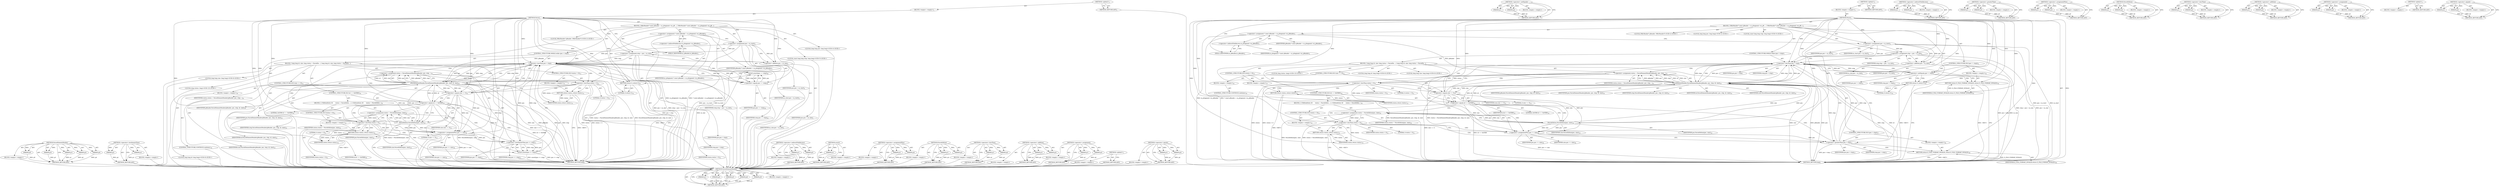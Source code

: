 digraph "&lt;operator&gt;.equals" {
vulnerable_128 [label=<(METHOD,ParseElementHeader)>];
vulnerable_129 [label=<(PARAM,p1)>];
vulnerable_130 [label=<(PARAM,p2)>];
vulnerable_131 [label=<(PARAM,p3)>];
vulnerable_132 [label=<(PARAM,p4)>];
vulnerable_133 [label=<(PARAM,p5)>];
vulnerable_134 [label=<(BLOCK,&lt;empty&gt;,&lt;empty&gt;)>];
vulnerable_135 [label=<(METHOD_RETURN,ANY)>];
vulnerable_155 [label=<(METHOD,&lt;operator&gt;.lessEqualsThan)>];
vulnerable_156 [label=<(PARAM,p1)>];
vulnerable_157 [label=<(PARAM,p2)>];
vulnerable_158 [label=<(BLOCK,&lt;empty&gt;,&lt;empty&gt;)>];
vulnerable_159 [label=<(METHOD_RETURN,ANY)>];
vulnerable_6 [label=<(METHOD,&lt;global&gt;)<SUB>1</SUB>>];
vulnerable_7 [label=<(BLOCK,&lt;empty&gt;,&lt;empty&gt;)<SUB>1</SUB>>];
vulnerable_8 [label=<(METHOD,Parse)<SUB>1</SUB>>];
vulnerable_9 [label=<(BLOCK,{
 IMkvReader* const pReader = m_pSegment-&gt;m_pR...,{
 IMkvReader* const pReader = m_pSegment-&gt;m_pR...)<SUB>1</SUB>>];
vulnerable_10 [label="<(LOCAL,IMkvReader* pReader: IMkvReader*)<SUB>2</SUB>>"];
vulnerable_11 [label=<(&lt;operator&gt;.assignment,* const pReader = m_pSegment-&gt;m_pReader)<SUB>2</SUB>>];
vulnerable_12 [label=<(IDENTIFIER,pReader,* const pReader = m_pSegment-&gt;m_pReader)<SUB>2</SUB>>];
vulnerable_13 [label=<(&lt;operator&gt;.indirectFieldAccess,m_pSegment-&gt;m_pReader)<SUB>2</SUB>>];
vulnerable_14 [label=<(IDENTIFIER,m_pSegment,* const pReader = m_pSegment-&gt;m_pReader)<SUB>2</SUB>>];
vulnerable_15 [label=<(FIELD_IDENTIFIER,m_pReader,m_pReader)<SUB>2</SUB>>];
vulnerable_16 [label="<(LOCAL,long long pos: long long)<SUB>4</SUB>>"];
vulnerable_17 [label=<(&lt;operator&gt;.assignment,pos = m_start)<SUB>4</SUB>>];
vulnerable_18 [label=<(IDENTIFIER,pos,pos = m_start)<SUB>4</SUB>>];
vulnerable_19 [label=<(IDENTIFIER,m_start,pos = m_start)<SUB>4</SUB>>];
vulnerable_20 [label="<(LOCAL,const long long stop: long long)<SUB>5</SUB>>"];
vulnerable_21 [label=<(&lt;operator&gt;.assignment,stop = pos + m_size)<SUB>5</SUB>>];
vulnerable_22 [label=<(IDENTIFIER,stop,stop = pos + m_size)<SUB>5</SUB>>];
vulnerable_23 [label=<(&lt;operator&gt;.addition,pos + m_size)<SUB>5</SUB>>];
vulnerable_24 [label=<(IDENTIFIER,pos,pos + m_size)<SUB>5</SUB>>];
vulnerable_25 [label=<(IDENTIFIER,m_size,pos + m_size)<SUB>5</SUB>>];
vulnerable_26 [label=<(CONTROL_STRUCTURE,WHILE,while (pos &lt; stop))<SUB>7</SUB>>];
vulnerable_27 [label=<(&lt;operator&gt;.lessThan,pos &lt; stop)<SUB>7</SUB>>];
vulnerable_28 [label=<(IDENTIFIER,pos,pos &lt; stop)<SUB>7</SUB>>];
vulnerable_29 [label=<(IDENTIFIER,stop,pos &lt; stop)<SUB>7</SUB>>];
vulnerable_30 [label=<(BLOCK,{
 long long id, size;

 long status = ParseEle...,{
 long long id, size;

 long status = ParseEle...)<SUB>7</SUB>>];
vulnerable_31 [label="<(LOCAL,long long id: long long)<SUB>8</SUB>>"];
vulnerable_32 [label="<(LOCAL,long long size: long long)<SUB>8</SUB>>"];
vulnerable_33 [label="<(LOCAL,long status: long)<SUB>10</SUB>>"];
vulnerable_34 [label=<(&lt;operator&gt;.assignment,status = ParseElementHeader(pReader, pos, stop,...)<SUB>10</SUB>>];
vulnerable_35 [label=<(IDENTIFIER,status,status = ParseElementHeader(pReader, pos, stop,...)<SUB>10</SUB>>];
vulnerable_36 [label=<(ParseElementHeader,ParseElementHeader(pReader, pos, stop, id, size))<SUB>10</SUB>>];
vulnerable_37 [label=<(IDENTIFIER,pReader,ParseElementHeader(pReader, pos, stop, id, size))<SUB>10</SUB>>];
vulnerable_38 [label=<(IDENTIFIER,pos,ParseElementHeader(pReader, pos, stop, id, size))<SUB>10</SUB>>];
vulnerable_39 [label=<(IDENTIFIER,stop,ParseElementHeader(pReader, pos, stop, id, size))<SUB>10</SUB>>];
vulnerable_40 [label=<(IDENTIFIER,id,ParseElementHeader(pReader, pos, stop, id, size))<SUB>10</SUB>>];
vulnerable_41 [label=<(IDENTIFIER,size,ParseElementHeader(pReader, pos, stop, id, size))<SUB>10</SUB>>];
vulnerable_42 [label=<(CONTROL_STRUCTURE,IF,if (status &lt; 0))<SUB>12</SUB>>];
vulnerable_43 [label=<(&lt;operator&gt;.lessThan,status &lt; 0)<SUB>12</SUB>>];
vulnerable_44 [label=<(IDENTIFIER,status,status &lt; 0)<SUB>12</SUB>>];
vulnerable_45 [label=<(LITERAL,0,status &lt; 0)<SUB>12</SUB>>];
vulnerable_46 [label=<(BLOCK,&lt;empty&gt;,&lt;empty&gt;)<SUB>13</SUB>>];
vulnerable_47 [label=<(RETURN,return status;,return status;)<SUB>13</SUB>>];
vulnerable_48 [label=<(IDENTIFIER,status,return status;)<SUB>13</SUB>>];
vulnerable_49 [label=<(CONTROL_STRUCTURE,IF,if (size == 0))<SUB>15</SUB>>];
vulnerable_50 [label=<(&lt;operator&gt;.equals,size == 0)<SUB>15</SUB>>];
vulnerable_51 [label=<(IDENTIFIER,size,size == 0)<SUB>15</SUB>>];
vulnerable_52 [label=<(LITERAL,0,size == 0)<SUB>15</SUB>>];
vulnerable_53 [label=<(BLOCK,&lt;empty&gt;,&lt;empty&gt;)<SUB>16</SUB>>];
vulnerable_54 [label=<(CONTROL_STRUCTURE,CONTINUE,continue;)<SUB>16</SUB>>];
vulnerable_55 [label=<(CONTROL_STRUCTURE,IF,if (id == 0x05B9))<SUB>18</SUB>>];
vulnerable_56 [label=<(&lt;operator&gt;.equals,id == 0x05B9)<SUB>18</SUB>>];
vulnerable_57 [label=<(IDENTIFIER,id,id == 0x05B9)<SUB>18</SUB>>];
vulnerable_58 [label=<(LITERAL,0x05B9,id == 0x05B9)<SUB>18</SUB>>];
vulnerable_59 [label=<(BLOCK,{ // EditionEntry ID
      status = ParseEditio...,{ // EditionEntry ID
      status = ParseEditio...)<SUB>18</SUB>>];
vulnerable_60 [label=<(&lt;operator&gt;.assignment,status = ParseEdition(pos, size))<SUB>19</SUB>>];
vulnerable_61 [label=<(IDENTIFIER,status,status = ParseEdition(pos, size))<SUB>19</SUB>>];
vulnerable_62 [label=<(ParseEdition,ParseEdition(pos, size))<SUB>19</SUB>>];
vulnerable_63 [label=<(IDENTIFIER,pos,ParseEdition(pos, size))<SUB>19</SUB>>];
vulnerable_64 [label=<(IDENTIFIER,size,ParseEdition(pos, size))<SUB>19</SUB>>];
vulnerable_65 [label=<(CONTROL_STRUCTURE,IF,if (status &lt; 0))<SUB>21</SUB>>];
vulnerable_66 [label=<(&lt;operator&gt;.lessThan,status &lt; 0)<SUB>21</SUB>>];
vulnerable_67 [label=<(IDENTIFIER,status,status &lt; 0)<SUB>21</SUB>>];
vulnerable_68 [label=<(LITERAL,0,status &lt; 0)<SUB>21</SUB>>];
vulnerable_69 [label=<(BLOCK,&lt;empty&gt;,&lt;empty&gt;)<SUB>22</SUB>>];
vulnerable_70 [label=<(RETURN,return status;,return status;)<SUB>22</SUB>>];
vulnerable_71 [label=<(IDENTIFIER,status,return status;)<SUB>22</SUB>>];
vulnerable_72 [label=<(&lt;operator&gt;.assignmentPlus,pos += size)<SUB>26</SUB>>];
vulnerable_73 [label=<(IDENTIFIER,pos,pos += size)<SUB>26</SUB>>];
vulnerable_74 [label=<(IDENTIFIER,size,pos += size)<SUB>26</SUB>>];
vulnerable_75 [label=<(assert,assert(pos &lt;= stop))<SUB>27</SUB>>];
vulnerable_76 [label=<(&lt;operator&gt;.lessEqualsThan,pos &lt;= stop)<SUB>27</SUB>>];
vulnerable_77 [label=<(IDENTIFIER,pos,pos &lt;= stop)<SUB>27</SUB>>];
vulnerable_78 [label=<(IDENTIFIER,stop,pos &lt;= stop)<SUB>27</SUB>>];
vulnerable_79 [label=<(assert,assert(pos == stop))<SUB>30</SUB>>];
vulnerable_80 [label=<(&lt;operator&gt;.equals,pos == stop)<SUB>30</SUB>>];
vulnerable_81 [label=<(IDENTIFIER,pos,pos == stop)<SUB>30</SUB>>];
vulnerable_82 [label=<(IDENTIFIER,stop,pos == stop)<SUB>30</SUB>>];
vulnerable_83 [label=<(RETURN,return 0;,return 0;)<SUB>31</SUB>>];
vulnerable_84 [label=<(LITERAL,0,return 0;)<SUB>31</SUB>>];
vulnerable_85 [label=<(METHOD_RETURN,long)<SUB>1</SUB>>];
vulnerable_87 [label=<(METHOD_RETURN,ANY)<SUB>1</SUB>>];
vulnerable_113 [label=<(METHOD,&lt;operator&gt;.indirectFieldAccess)>];
vulnerable_114 [label=<(PARAM,p1)>];
vulnerable_115 [label=<(PARAM,p2)>];
vulnerable_116 [label=<(BLOCK,&lt;empty&gt;,&lt;empty&gt;)>];
vulnerable_117 [label=<(METHOD_RETURN,ANY)>];
vulnerable_151 [label=<(METHOD,assert)>];
vulnerable_152 [label=<(PARAM,p1)>];
vulnerable_153 [label=<(BLOCK,&lt;empty&gt;,&lt;empty&gt;)>];
vulnerable_154 [label=<(METHOD_RETURN,ANY)>];
vulnerable_146 [label=<(METHOD,&lt;operator&gt;.assignmentPlus)>];
vulnerable_147 [label=<(PARAM,p1)>];
vulnerable_148 [label=<(PARAM,p2)>];
vulnerable_149 [label=<(BLOCK,&lt;empty&gt;,&lt;empty&gt;)>];
vulnerable_150 [label=<(METHOD_RETURN,ANY)>];
vulnerable_141 [label=<(METHOD,ParseEdition)>];
vulnerable_142 [label=<(PARAM,p1)>];
vulnerable_143 [label=<(PARAM,p2)>];
vulnerable_144 [label=<(BLOCK,&lt;empty&gt;,&lt;empty&gt;)>];
vulnerable_145 [label=<(METHOD_RETURN,ANY)>];
vulnerable_123 [label=<(METHOD,&lt;operator&gt;.lessThan)>];
vulnerable_124 [label=<(PARAM,p1)>];
vulnerable_125 [label=<(PARAM,p2)>];
vulnerable_126 [label=<(BLOCK,&lt;empty&gt;,&lt;empty&gt;)>];
vulnerable_127 [label=<(METHOD_RETURN,ANY)>];
vulnerable_118 [label=<(METHOD,&lt;operator&gt;.addition)>];
vulnerable_119 [label=<(PARAM,p1)>];
vulnerable_120 [label=<(PARAM,p2)>];
vulnerable_121 [label=<(BLOCK,&lt;empty&gt;,&lt;empty&gt;)>];
vulnerable_122 [label=<(METHOD_RETURN,ANY)>];
vulnerable_108 [label=<(METHOD,&lt;operator&gt;.assignment)>];
vulnerable_109 [label=<(PARAM,p1)>];
vulnerable_110 [label=<(PARAM,p2)>];
vulnerable_111 [label=<(BLOCK,&lt;empty&gt;,&lt;empty&gt;)>];
vulnerable_112 [label=<(METHOD_RETURN,ANY)>];
vulnerable_102 [label=<(METHOD,&lt;global&gt;)<SUB>1</SUB>>];
vulnerable_103 [label=<(BLOCK,&lt;empty&gt;,&lt;empty&gt;)>];
vulnerable_104 [label=<(METHOD_RETURN,ANY)>];
vulnerable_136 [label=<(METHOD,&lt;operator&gt;.equals)>];
vulnerable_137 [label=<(PARAM,p1)>];
vulnerable_138 [label=<(PARAM,p2)>];
vulnerable_139 [label=<(BLOCK,&lt;empty&gt;,&lt;empty&gt;)>];
vulnerable_140 [label=<(METHOD_RETURN,ANY)>];
fixed_134 [label=<(METHOD,ParseElementHeader)>];
fixed_135 [label=<(PARAM,p1)>];
fixed_136 [label=<(PARAM,p2)>];
fixed_137 [label=<(PARAM,p3)>];
fixed_138 [label=<(PARAM,p4)>];
fixed_139 [label=<(PARAM,p5)>];
fixed_140 [label=<(BLOCK,&lt;empty&gt;,&lt;empty&gt;)>];
fixed_141 [label=<(METHOD_RETURN,ANY)>];
fixed_162 [label=<(METHOD,&lt;operator&gt;.notEquals)>];
fixed_163 [label=<(PARAM,p1)>];
fixed_164 [label=<(PARAM,p2)>];
fixed_165 [label=<(BLOCK,&lt;empty&gt;,&lt;empty&gt;)>];
fixed_166 [label=<(METHOD_RETURN,ANY)>];
fixed_6 [label=<(METHOD,&lt;global&gt;)<SUB>1</SUB>>];
fixed_7 [label=<(BLOCK,&lt;empty&gt;,&lt;empty&gt;)<SUB>1</SUB>>];
fixed_8 [label=<(METHOD,Parse)<SUB>1</SUB>>];
fixed_9 [label=<(BLOCK,{
 IMkvReader* const pReader = m_pSegment-&gt;m_pR...,{
 IMkvReader* const pReader = m_pSegment-&gt;m_pR...)<SUB>1</SUB>>];
fixed_10 [label="<(LOCAL,IMkvReader* pReader: IMkvReader*)<SUB>2</SUB>>"];
fixed_11 [label=<(&lt;operator&gt;.assignment,* const pReader = m_pSegment-&gt;m_pReader)<SUB>2</SUB>>];
fixed_12 [label=<(IDENTIFIER,pReader,* const pReader = m_pSegment-&gt;m_pReader)<SUB>2</SUB>>];
fixed_13 [label=<(&lt;operator&gt;.indirectFieldAccess,m_pSegment-&gt;m_pReader)<SUB>2</SUB>>];
fixed_14 [label=<(IDENTIFIER,m_pSegment,* const pReader = m_pSegment-&gt;m_pReader)<SUB>2</SUB>>];
fixed_15 [label=<(FIELD_IDENTIFIER,m_pReader,m_pReader)<SUB>2</SUB>>];
fixed_16 [label="<(LOCAL,long long pos: long long)<SUB>4</SUB>>"];
fixed_17 [label=<(&lt;operator&gt;.assignment,pos = m_start)<SUB>4</SUB>>];
fixed_18 [label=<(IDENTIFIER,pos,pos = m_start)<SUB>4</SUB>>];
fixed_19 [label=<(IDENTIFIER,m_start,pos = m_start)<SUB>4</SUB>>];
fixed_20 [label="<(LOCAL,const long long stop: long long)<SUB>5</SUB>>"];
fixed_21 [label=<(&lt;operator&gt;.assignment,stop = pos + m_size)<SUB>5</SUB>>];
fixed_22 [label=<(IDENTIFIER,stop,stop = pos + m_size)<SUB>5</SUB>>];
fixed_23 [label=<(&lt;operator&gt;.addition,pos + m_size)<SUB>5</SUB>>];
fixed_24 [label=<(IDENTIFIER,pos,pos + m_size)<SUB>5</SUB>>];
fixed_25 [label=<(IDENTIFIER,m_size,pos + m_size)<SUB>5</SUB>>];
fixed_26 [label=<(CONTROL_STRUCTURE,WHILE,while (pos &lt; stop))<SUB>7</SUB>>];
fixed_27 [label=<(&lt;operator&gt;.lessThan,pos &lt; stop)<SUB>7</SUB>>];
fixed_28 [label=<(IDENTIFIER,pos,pos &lt; stop)<SUB>7</SUB>>];
fixed_29 [label=<(IDENTIFIER,stop,pos &lt; stop)<SUB>7</SUB>>];
fixed_30 [label=<(BLOCK,{
 long long id, size;

 long status = ParseEle...,{
 long long id, size;

 long status = ParseEle...)<SUB>7</SUB>>];
fixed_31 [label="<(LOCAL,long long id: long long)<SUB>8</SUB>>"];
fixed_32 [label="<(LOCAL,long long size: long long)<SUB>8</SUB>>"];
fixed_33 [label="<(LOCAL,long status: long)<SUB>10</SUB>>"];
fixed_34 [label=<(&lt;operator&gt;.assignment,status = ParseElementHeader(pReader, pos, stop,...)<SUB>10</SUB>>];
fixed_35 [label=<(IDENTIFIER,status,status = ParseElementHeader(pReader, pos, stop,...)<SUB>10</SUB>>];
fixed_36 [label=<(ParseElementHeader,ParseElementHeader(pReader, pos, stop, id, size))<SUB>10</SUB>>];
fixed_37 [label=<(IDENTIFIER,pReader,ParseElementHeader(pReader, pos, stop, id, size))<SUB>10</SUB>>];
fixed_38 [label=<(IDENTIFIER,pos,ParseElementHeader(pReader, pos, stop, id, size))<SUB>10</SUB>>];
fixed_39 [label=<(IDENTIFIER,stop,ParseElementHeader(pReader, pos, stop, id, size))<SUB>10</SUB>>];
fixed_40 [label=<(IDENTIFIER,id,ParseElementHeader(pReader, pos, stop, id, size))<SUB>10</SUB>>];
fixed_41 [label=<(IDENTIFIER,size,ParseElementHeader(pReader, pos, stop, id, size))<SUB>10</SUB>>];
fixed_42 [label=<(CONTROL_STRUCTURE,IF,if (status &lt; 0))<SUB>12</SUB>>];
fixed_43 [label=<(&lt;operator&gt;.lessThan,status &lt; 0)<SUB>12</SUB>>];
fixed_44 [label=<(IDENTIFIER,status,status &lt; 0)<SUB>12</SUB>>];
fixed_45 [label=<(LITERAL,0,status &lt; 0)<SUB>12</SUB>>];
fixed_46 [label=<(BLOCK,&lt;empty&gt;,&lt;empty&gt;)<SUB>13</SUB>>];
fixed_47 [label=<(RETURN,return status;,return status;)<SUB>13</SUB>>];
fixed_48 [label=<(IDENTIFIER,status,return status;)<SUB>13</SUB>>];
fixed_49 [label=<(CONTROL_STRUCTURE,IF,if (size == 0))<SUB>15</SUB>>];
fixed_50 [label=<(&lt;operator&gt;.equals,size == 0)<SUB>15</SUB>>];
fixed_51 [label=<(IDENTIFIER,size,size == 0)<SUB>15</SUB>>];
fixed_52 [label=<(LITERAL,0,size == 0)<SUB>15</SUB>>];
fixed_53 [label=<(BLOCK,&lt;empty&gt;,&lt;empty&gt;)<SUB>16</SUB>>];
fixed_54 [label=<(CONTROL_STRUCTURE,CONTINUE,continue;)<SUB>16</SUB>>];
fixed_55 [label=<(CONTROL_STRUCTURE,IF,if (id == 0x05B9))<SUB>18</SUB>>];
fixed_56 [label=<(&lt;operator&gt;.equals,id == 0x05B9)<SUB>18</SUB>>];
fixed_57 [label=<(IDENTIFIER,id,id == 0x05B9)<SUB>18</SUB>>];
fixed_58 [label=<(LITERAL,0x05B9,id == 0x05B9)<SUB>18</SUB>>];
fixed_59 [label=<(BLOCK,{ // EditionEntry ID
      status = ParseEditio...,{ // EditionEntry ID
      status = ParseEditio...)<SUB>18</SUB>>];
fixed_60 [label=<(&lt;operator&gt;.assignment,status = ParseEdition(pos, size))<SUB>19</SUB>>];
fixed_61 [label=<(IDENTIFIER,status,status = ParseEdition(pos, size))<SUB>19</SUB>>];
fixed_62 [label=<(ParseEdition,ParseEdition(pos, size))<SUB>19</SUB>>];
fixed_63 [label=<(IDENTIFIER,pos,ParseEdition(pos, size))<SUB>19</SUB>>];
fixed_64 [label=<(IDENTIFIER,size,ParseEdition(pos, size))<SUB>19</SUB>>];
fixed_65 [label=<(CONTROL_STRUCTURE,IF,if (status &lt; 0))<SUB>21</SUB>>];
fixed_66 [label=<(&lt;operator&gt;.lessThan,status &lt; 0)<SUB>21</SUB>>];
fixed_67 [label=<(IDENTIFIER,status,status &lt; 0)<SUB>21</SUB>>];
fixed_68 [label=<(LITERAL,0,status &lt; 0)<SUB>21</SUB>>];
fixed_69 [label=<(BLOCK,&lt;empty&gt;,&lt;empty&gt;)<SUB>22</SUB>>];
fixed_70 [label=<(RETURN,return status;,return status;)<SUB>22</SUB>>];
fixed_71 [label=<(IDENTIFIER,status,return status;)<SUB>22</SUB>>];
fixed_72 [label=<(&lt;operator&gt;.assignmentPlus,pos += size)<SUB>26</SUB>>];
fixed_73 [label=<(IDENTIFIER,pos,pos += size)<SUB>26</SUB>>];
fixed_74 [label=<(IDENTIFIER,size,pos += size)<SUB>26</SUB>>];
fixed_75 [label=<(CONTROL_STRUCTURE,IF,if (pos &gt; stop))<SUB>27</SUB>>];
fixed_76 [label=<(&lt;operator&gt;.greaterThan,pos &gt; stop)<SUB>27</SUB>>];
fixed_77 [label=<(IDENTIFIER,pos,pos &gt; stop)<SUB>27</SUB>>];
fixed_78 [label=<(IDENTIFIER,stop,pos &gt; stop)<SUB>27</SUB>>];
fixed_79 [label=<(BLOCK,&lt;empty&gt;,&lt;empty&gt;)<SUB>28</SUB>>];
fixed_80 [label=<(RETURN,return E_FILE_FORMAT_INVALID;,return E_FILE_FORMAT_INVALID;)<SUB>28</SUB>>];
fixed_81 [label=<(IDENTIFIER,E_FILE_FORMAT_INVALID,return E_FILE_FORMAT_INVALID;)<SUB>28</SUB>>];
fixed_82 [label=<(CONTROL_STRUCTURE,IF,if (pos != stop))<SUB>31</SUB>>];
fixed_83 [label=<(&lt;operator&gt;.notEquals,pos != stop)<SUB>31</SUB>>];
fixed_84 [label=<(IDENTIFIER,pos,pos != stop)<SUB>31</SUB>>];
fixed_85 [label=<(IDENTIFIER,stop,pos != stop)<SUB>31</SUB>>];
fixed_86 [label=<(BLOCK,&lt;empty&gt;,&lt;empty&gt;)<SUB>32</SUB>>];
fixed_87 [label=<(RETURN,return E_FILE_FORMAT_INVALID;,return E_FILE_FORMAT_INVALID;)<SUB>32</SUB>>];
fixed_88 [label=<(IDENTIFIER,E_FILE_FORMAT_INVALID,return E_FILE_FORMAT_INVALID;)<SUB>32</SUB>>];
fixed_89 [label=<(RETURN,return 0;,return 0;)<SUB>33</SUB>>];
fixed_90 [label=<(LITERAL,0,return 0;)<SUB>33</SUB>>];
fixed_91 [label=<(METHOD_RETURN,long)<SUB>1</SUB>>];
fixed_93 [label=<(METHOD_RETURN,ANY)<SUB>1</SUB>>];
fixed_119 [label=<(METHOD,&lt;operator&gt;.indirectFieldAccess)>];
fixed_120 [label=<(PARAM,p1)>];
fixed_121 [label=<(PARAM,p2)>];
fixed_122 [label=<(BLOCK,&lt;empty&gt;,&lt;empty&gt;)>];
fixed_123 [label=<(METHOD_RETURN,ANY)>];
fixed_157 [label=<(METHOD,&lt;operator&gt;.greaterThan)>];
fixed_158 [label=<(PARAM,p1)>];
fixed_159 [label=<(PARAM,p2)>];
fixed_160 [label=<(BLOCK,&lt;empty&gt;,&lt;empty&gt;)>];
fixed_161 [label=<(METHOD_RETURN,ANY)>];
fixed_152 [label=<(METHOD,&lt;operator&gt;.assignmentPlus)>];
fixed_153 [label=<(PARAM,p1)>];
fixed_154 [label=<(PARAM,p2)>];
fixed_155 [label=<(BLOCK,&lt;empty&gt;,&lt;empty&gt;)>];
fixed_156 [label=<(METHOD_RETURN,ANY)>];
fixed_147 [label=<(METHOD,ParseEdition)>];
fixed_148 [label=<(PARAM,p1)>];
fixed_149 [label=<(PARAM,p2)>];
fixed_150 [label=<(BLOCK,&lt;empty&gt;,&lt;empty&gt;)>];
fixed_151 [label=<(METHOD_RETURN,ANY)>];
fixed_129 [label=<(METHOD,&lt;operator&gt;.lessThan)>];
fixed_130 [label=<(PARAM,p1)>];
fixed_131 [label=<(PARAM,p2)>];
fixed_132 [label=<(BLOCK,&lt;empty&gt;,&lt;empty&gt;)>];
fixed_133 [label=<(METHOD_RETURN,ANY)>];
fixed_124 [label=<(METHOD,&lt;operator&gt;.addition)>];
fixed_125 [label=<(PARAM,p1)>];
fixed_126 [label=<(PARAM,p2)>];
fixed_127 [label=<(BLOCK,&lt;empty&gt;,&lt;empty&gt;)>];
fixed_128 [label=<(METHOD_RETURN,ANY)>];
fixed_114 [label=<(METHOD,&lt;operator&gt;.assignment)>];
fixed_115 [label=<(PARAM,p1)>];
fixed_116 [label=<(PARAM,p2)>];
fixed_117 [label=<(BLOCK,&lt;empty&gt;,&lt;empty&gt;)>];
fixed_118 [label=<(METHOD_RETURN,ANY)>];
fixed_108 [label=<(METHOD,&lt;global&gt;)<SUB>1</SUB>>];
fixed_109 [label=<(BLOCK,&lt;empty&gt;,&lt;empty&gt;)>];
fixed_110 [label=<(METHOD_RETURN,ANY)>];
fixed_142 [label=<(METHOD,&lt;operator&gt;.equals)>];
fixed_143 [label=<(PARAM,p1)>];
fixed_144 [label=<(PARAM,p2)>];
fixed_145 [label=<(BLOCK,&lt;empty&gt;,&lt;empty&gt;)>];
fixed_146 [label=<(METHOD_RETURN,ANY)>];
vulnerable_128 -> vulnerable_129  [key=0, label="AST: "];
vulnerable_128 -> vulnerable_129  [key=1, label="DDG: "];
vulnerable_128 -> vulnerable_134  [key=0, label="AST: "];
vulnerable_128 -> vulnerable_130  [key=0, label="AST: "];
vulnerable_128 -> vulnerable_130  [key=1, label="DDG: "];
vulnerable_128 -> vulnerable_135  [key=0, label="AST: "];
vulnerable_128 -> vulnerable_135  [key=1, label="CFG: "];
vulnerable_128 -> vulnerable_131  [key=0, label="AST: "];
vulnerable_128 -> vulnerable_131  [key=1, label="DDG: "];
vulnerable_128 -> vulnerable_132  [key=0, label="AST: "];
vulnerable_128 -> vulnerable_132  [key=1, label="DDG: "];
vulnerable_128 -> vulnerable_133  [key=0, label="AST: "];
vulnerable_128 -> vulnerable_133  [key=1, label="DDG: "];
vulnerable_129 -> vulnerable_135  [key=0, label="DDG: p1"];
vulnerable_130 -> vulnerable_135  [key=0, label="DDG: p2"];
vulnerable_131 -> vulnerable_135  [key=0, label="DDG: p3"];
vulnerable_132 -> vulnerable_135  [key=0, label="DDG: p4"];
vulnerable_133 -> vulnerable_135  [key=0, label="DDG: p5"];
vulnerable_134 -> fixed_134  [key=0];
vulnerable_135 -> fixed_134  [key=0];
vulnerable_155 -> vulnerable_156  [key=0, label="AST: "];
vulnerable_155 -> vulnerable_156  [key=1, label="DDG: "];
vulnerable_155 -> vulnerable_158  [key=0, label="AST: "];
vulnerable_155 -> vulnerable_157  [key=0, label="AST: "];
vulnerable_155 -> vulnerable_157  [key=1, label="DDG: "];
vulnerable_155 -> vulnerable_159  [key=0, label="AST: "];
vulnerable_155 -> vulnerable_159  [key=1, label="CFG: "];
vulnerable_156 -> vulnerable_159  [key=0, label="DDG: p1"];
vulnerable_157 -> vulnerable_159  [key=0, label="DDG: p2"];
vulnerable_158 -> fixed_134  [key=0];
vulnerable_159 -> fixed_134  [key=0];
vulnerable_6 -> vulnerable_7  [key=0, label="AST: "];
vulnerable_6 -> vulnerable_87  [key=0, label="AST: "];
vulnerable_6 -> vulnerable_87  [key=1, label="CFG: "];
vulnerable_7 -> vulnerable_8  [key=0, label="AST: "];
vulnerable_8 -> vulnerable_9  [key=0, label="AST: "];
vulnerable_8 -> vulnerable_85  [key=0, label="AST: "];
vulnerable_8 -> vulnerable_15  [key=0, label="CFG: "];
vulnerable_8 -> vulnerable_17  [key=0, label="DDG: "];
vulnerable_8 -> vulnerable_21  [key=0, label="DDG: "];
vulnerable_8 -> vulnerable_83  [key=0, label="DDG: "];
vulnerable_8 -> vulnerable_84  [key=0, label="DDG: "];
vulnerable_8 -> vulnerable_23  [key=0, label="DDG: "];
vulnerable_8 -> vulnerable_27  [key=0, label="DDG: "];
vulnerable_8 -> vulnerable_72  [key=0, label="DDG: "];
vulnerable_8 -> vulnerable_80  [key=0, label="DDG: "];
vulnerable_8 -> vulnerable_36  [key=0, label="DDG: "];
vulnerable_8 -> vulnerable_43  [key=0, label="DDG: "];
vulnerable_8 -> vulnerable_50  [key=0, label="DDG: "];
vulnerable_8 -> vulnerable_56  [key=0, label="DDG: "];
vulnerable_8 -> vulnerable_76  [key=0, label="DDG: "];
vulnerable_8 -> vulnerable_48  [key=0, label="DDG: "];
vulnerable_8 -> vulnerable_62  [key=0, label="DDG: "];
vulnerable_8 -> vulnerable_66  [key=0, label="DDG: "];
vulnerable_8 -> vulnerable_71  [key=0, label="DDG: "];
vulnerable_9 -> vulnerable_10  [key=0, label="AST: "];
vulnerable_9 -> vulnerable_11  [key=0, label="AST: "];
vulnerable_9 -> vulnerable_16  [key=0, label="AST: "];
vulnerable_9 -> vulnerable_17  [key=0, label="AST: "];
vulnerable_9 -> vulnerable_20  [key=0, label="AST: "];
vulnerable_9 -> vulnerable_21  [key=0, label="AST: "];
vulnerable_9 -> vulnerable_26  [key=0, label="AST: "];
vulnerable_9 -> vulnerable_79  [key=0, label="AST: "];
vulnerable_9 -> vulnerable_83  [key=0, label="AST: "];
vulnerable_10 -> fixed_134  [key=0];
vulnerable_11 -> vulnerable_12  [key=0, label="AST: "];
vulnerable_11 -> vulnerable_13  [key=0, label="AST: "];
vulnerable_11 -> vulnerable_17  [key=0, label="CFG: "];
vulnerable_11 -> vulnerable_85  [key=0, label="DDG: m_pSegment-&gt;m_pReader"];
vulnerable_11 -> vulnerable_85  [key=1, label="DDG: * const pReader = m_pSegment-&gt;m_pReader"];
vulnerable_11 -> vulnerable_36  [key=0, label="DDG: pReader"];
vulnerable_12 -> fixed_134  [key=0];
vulnerable_13 -> vulnerable_14  [key=0, label="AST: "];
vulnerable_13 -> vulnerable_15  [key=0, label="AST: "];
vulnerable_13 -> vulnerable_11  [key=0, label="CFG: "];
vulnerable_14 -> fixed_134  [key=0];
vulnerable_15 -> vulnerable_13  [key=0, label="CFG: "];
vulnerable_16 -> fixed_134  [key=0];
vulnerable_17 -> vulnerable_18  [key=0, label="AST: "];
vulnerable_17 -> vulnerable_19  [key=0, label="AST: "];
vulnerable_17 -> vulnerable_23  [key=0, label="CFG: "];
vulnerable_17 -> vulnerable_23  [key=1, label="DDG: pos"];
vulnerable_17 -> vulnerable_85  [key=0, label="DDG: pos = m_start"];
vulnerable_17 -> vulnerable_85  [key=1, label="DDG: m_start"];
vulnerable_17 -> vulnerable_21  [key=0, label="DDG: pos"];
vulnerable_17 -> vulnerable_27  [key=0, label="DDG: pos"];
vulnerable_18 -> fixed_134  [key=0];
vulnerable_19 -> fixed_134  [key=0];
vulnerable_20 -> fixed_134  [key=0];
vulnerable_21 -> vulnerable_22  [key=0, label="AST: "];
vulnerable_21 -> vulnerable_23  [key=0, label="AST: "];
vulnerable_21 -> vulnerable_27  [key=0, label="CFG: "];
vulnerable_21 -> vulnerable_27  [key=1, label="DDG: stop"];
vulnerable_21 -> vulnerable_85  [key=0, label="DDG: pos + m_size"];
vulnerable_21 -> vulnerable_85  [key=1, label="DDG: stop = pos + m_size"];
vulnerable_22 -> fixed_134  [key=0];
vulnerable_23 -> vulnerable_24  [key=0, label="AST: "];
vulnerable_23 -> vulnerable_25  [key=0, label="AST: "];
vulnerable_23 -> vulnerable_21  [key=0, label="CFG: "];
vulnerable_23 -> vulnerable_85  [key=0, label="DDG: m_size"];
vulnerable_24 -> fixed_134  [key=0];
vulnerable_25 -> fixed_134  [key=0];
vulnerable_26 -> vulnerable_27  [key=0, label="AST: "];
vulnerable_26 -> vulnerable_30  [key=0, label="AST: "];
vulnerable_27 -> vulnerable_28  [key=0, label="AST: "];
vulnerable_27 -> vulnerable_29  [key=0, label="AST: "];
vulnerable_27 -> vulnerable_36  [key=0, label="CFG: "];
vulnerable_27 -> vulnerable_36  [key=1, label="DDG: pos"];
vulnerable_27 -> vulnerable_36  [key=2, label="DDG: stop"];
vulnerable_27 -> vulnerable_36  [key=3, label="CDG: "];
vulnerable_27 -> vulnerable_80  [key=0, label="CFG: "];
vulnerable_27 -> vulnerable_80  [key=1, label="DDG: pos"];
vulnerable_27 -> vulnerable_80  [key=2, label="DDG: stop"];
vulnerable_27 -> vulnerable_80  [key=3, label="CDG: "];
vulnerable_27 -> vulnerable_85  [key=0, label="DDG: pos &lt; stop"];
vulnerable_27 -> vulnerable_34  [key=0, label="CDG: "];
vulnerable_27 -> vulnerable_83  [key=0, label="CDG: "];
vulnerable_27 -> vulnerable_79  [key=0, label="CDG: "];
vulnerable_27 -> vulnerable_43  [key=0, label="CDG: "];
vulnerable_28 -> fixed_134  [key=0];
vulnerable_29 -> fixed_134  [key=0];
vulnerable_30 -> vulnerable_31  [key=0, label="AST: "];
vulnerable_30 -> vulnerable_32  [key=0, label="AST: "];
vulnerable_30 -> vulnerable_33  [key=0, label="AST: "];
vulnerable_30 -> vulnerable_34  [key=0, label="AST: "];
vulnerable_30 -> vulnerable_42  [key=0, label="AST: "];
vulnerable_30 -> vulnerable_49  [key=0, label="AST: "];
vulnerable_30 -> vulnerable_55  [key=0, label="AST: "];
vulnerable_30 -> vulnerable_72  [key=0, label="AST: "];
vulnerable_30 -> vulnerable_75  [key=0, label="AST: "];
vulnerable_31 -> fixed_134  [key=0];
vulnerable_32 -> fixed_134  [key=0];
vulnerable_33 -> fixed_134  [key=0];
vulnerable_34 -> vulnerable_35  [key=0, label="AST: "];
vulnerable_34 -> vulnerable_36  [key=0, label="AST: "];
vulnerable_34 -> vulnerable_43  [key=0, label="CFG: "];
vulnerable_34 -> vulnerable_43  [key=1, label="DDG: status"];
vulnerable_34 -> vulnerable_85  [key=0, label="DDG: ParseElementHeader(pReader, pos, stop, id, size)"];
vulnerable_34 -> vulnerable_85  [key=1, label="DDG: status = ParseElementHeader(pReader, pos, stop, id, size)"];
vulnerable_35 -> fixed_134  [key=0];
vulnerable_36 -> vulnerable_37  [key=0, label="AST: "];
vulnerable_36 -> vulnerable_38  [key=0, label="AST: "];
vulnerable_36 -> vulnerable_39  [key=0, label="AST: "];
vulnerable_36 -> vulnerable_40  [key=0, label="AST: "];
vulnerable_36 -> vulnerable_41  [key=0, label="AST: "];
vulnerable_36 -> vulnerable_34  [key=0, label="CFG: "];
vulnerable_36 -> vulnerable_34  [key=1, label="DDG: pReader"];
vulnerable_36 -> vulnerable_34  [key=2, label="DDG: pos"];
vulnerable_36 -> vulnerable_34  [key=3, label="DDG: stop"];
vulnerable_36 -> vulnerable_34  [key=4, label="DDG: id"];
vulnerable_36 -> vulnerable_34  [key=5, label="DDG: size"];
vulnerable_36 -> vulnerable_85  [key=0, label="DDG: pReader"];
vulnerable_36 -> vulnerable_85  [key=1, label="DDG: pos"];
vulnerable_36 -> vulnerable_85  [key=2, label="DDG: stop"];
vulnerable_36 -> vulnerable_85  [key=3, label="DDG: id"];
vulnerable_36 -> vulnerable_85  [key=4, label="DDG: size"];
vulnerable_36 -> vulnerable_27  [key=0, label="DDG: pos"];
vulnerable_36 -> vulnerable_27  [key=1, label="DDG: stop"];
vulnerable_36 -> vulnerable_72  [key=0, label="DDG: pos"];
vulnerable_36 -> vulnerable_50  [key=0, label="DDG: size"];
vulnerable_36 -> vulnerable_56  [key=0, label="DDG: id"];
vulnerable_36 -> vulnerable_76  [key=0, label="DDG: stop"];
vulnerable_36 -> vulnerable_62  [key=0, label="DDG: pos"];
vulnerable_37 -> fixed_134  [key=0];
vulnerable_38 -> fixed_134  [key=0];
vulnerable_39 -> fixed_134  [key=0];
vulnerable_40 -> fixed_134  [key=0];
vulnerable_41 -> fixed_134  [key=0];
vulnerable_42 -> vulnerable_43  [key=0, label="AST: "];
vulnerable_42 -> vulnerable_46  [key=0, label="AST: "];
vulnerable_43 -> vulnerable_44  [key=0, label="AST: "];
vulnerable_43 -> vulnerable_45  [key=0, label="AST: "];
vulnerable_43 -> vulnerable_47  [key=0, label="CFG: "];
vulnerable_43 -> vulnerable_47  [key=1, label="CDG: "];
vulnerable_43 -> vulnerable_50  [key=0, label="CFG: "];
vulnerable_43 -> vulnerable_50  [key=1, label="CDG: "];
vulnerable_43 -> vulnerable_85  [key=0, label="DDG: status"];
vulnerable_43 -> vulnerable_85  [key=1, label="DDG: status &lt; 0"];
vulnerable_43 -> vulnerable_48  [key=0, label="DDG: status"];
vulnerable_44 -> fixed_134  [key=0];
vulnerable_45 -> fixed_134  [key=0];
vulnerable_46 -> vulnerable_47  [key=0, label="AST: "];
vulnerable_47 -> vulnerable_48  [key=0, label="AST: "];
vulnerable_47 -> vulnerable_85  [key=0, label="CFG: "];
vulnerable_47 -> vulnerable_85  [key=1, label="DDG: &lt;RET&gt;"];
vulnerable_48 -> vulnerable_47  [key=0, label="DDG: status"];
vulnerable_49 -> vulnerable_50  [key=0, label="AST: "];
vulnerable_49 -> vulnerable_53  [key=0, label="AST: "];
vulnerable_50 -> vulnerable_51  [key=0, label="AST: "];
vulnerable_50 -> vulnerable_52  [key=0, label="AST: "];
vulnerable_50 -> vulnerable_27  [key=0, label="CFG: "];
vulnerable_50 -> vulnerable_27  [key=1, label="CDG: "];
vulnerable_50 -> vulnerable_56  [key=0, label="CFG: "];
vulnerable_50 -> vulnerable_56  [key=1, label="CDG: "];
vulnerable_50 -> vulnerable_85  [key=0, label="DDG: size == 0"];
vulnerable_50 -> vulnerable_72  [key=0, label="DDG: size"];
vulnerable_50 -> vulnerable_36  [key=0, label="DDG: size"];
vulnerable_50 -> vulnerable_62  [key=0, label="DDG: size"];
vulnerable_51 -> fixed_134  [key=0];
vulnerable_52 -> fixed_134  [key=0];
vulnerable_53 -> vulnerable_54  [key=0, label="AST: "];
vulnerable_54 -> fixed_134  [key=0];
vulnerable_55 -> vulnerable_56  [key=0, label="AST: "];
vulnerable_55 -> vulnerable_59  [key=0, label="AST: "];
vulnerable_56 -> vulnerable_57  [key=0, label="AST: "];
vulnerable_56 -> vulnerable_58  [key=0, label="AST: "];
vulnerable_56 -> vulnerable_62  [key=0, label="CFG: "];
vulnerable_56 -> vulnerable_62  [key=1, label="CDG: "];
vulnerable_56 -> vulnerable_72  [key=0, label="CFG: "];
vulnerable_56 -> vulnerable_72  [key=1, label="CDG: "];
vulnerable_56 -> vulnerable_85  [key=0, label="DDG: id == 0x05B9"];
vulnerable_56 -> vulnerable_36  [key=0, label="DDG: id"];
vulnerable_56 -> vulnerable_60  [key=0, label="CDG: "];
vulnerable_56 -> vulnerable_66  [key=0, label="CDG: "];
vulnerable_56 -> vulnerable_75  [key=0, label="CDG: "];
vulnerable_56 -> vulnerable_27  [key=0, label="CDG: "];
vulnerable_56 -> vulnerable_76  [key=0, label="CDG: "];
vulnerable_57 -> fixed_134  [key=0];
vulnerable_58 -> fixed_134  [key=0];
vulnerable_59 -> vulnerable_60  [key=0, label="AST: "];
vulnerable_59 -> vulnerable_65  [key=0, label="AST: "];
vulnerable_60 -> vulnerable_61  [key=0, label="AST: "];
vulnerable_60 -> vulnerable_62  [key=0, label="AST: "];
vulnerable_60 -> vulnerable_66  [key=0, label="CFG: "];
vulnerable_60 -> vulnerable_66  [key=1, label="DDG: status"];
vulnerable_60 -> vulnerable_85  [key=0, label="DDG: ParseEdition(pos, size)"];
vulnerable_60 -> vulnerable_85  [key=1, label="DDG: status = ParseEdition(pos, size)"];
vulnerable_61 -> fixed_134  [key=0];
vulnerable_62 -> vulnerable_63  [key=0, label="AST: "];
vulnerable_62 -> vulnerable_64  [key=0, label="AST: "];
vulnerable_62 -> vulnerable_60  [key=0, label="CFG: "];
vulnerable_62 -> vulnerable_60  [key=1, label="DDG: pos"];
vulnerable_62 -> vulnerable_60  [key=2, label="DDG: size"];
vulnerable_62 -> vulnerable_72  [key=0, label="DDG: size"];
vulnerable_62 -> vulnerable_72  [key=1, label="DDG: pos"];
vulnerable_62 -> vulnerable_36  [key=0, label="DDG: size"];
vulnerable_63 -> fixed_134  [key=0];
vulnerable_64 -> fixed_134  [key=0];
vulnerable_65 -> vulnerable_66  [key=0, label="AST: "];
vulnerable_65 -> vulnerable_69  [key=0, label="AST: "];
vulnerable_66 -> vulnerable_67  [key=0, label="AST: "];
vulnerable_66 -> vulnerable_68  [key=0, label="AST: "];
vulnerable_66 -> vulnerable_70  [key=0, label="CFG: "];
vulnerable_66 -> vulnerable_70  [key=1, label="CDG: "];
vulnerable_66 -> vulnerable_72  [key=0, label="CFG: "];
vulnerable_66 -> vulnerable_72  [key=1, label="CDG: "];
vulnerable_66 -> vulnerable_71  [key=0, label="DDG: status"];
vulnerable_66 -> vulnerable_75  [key=0, label="CDG: "];
vulnerable_66 -> vulnerable_27  [key=0, label="CDG: "];
vulnerable_66 -> vulnerable_76  [key=0, label="CDG: "];
vulnerable_67 -> fixed_134  [key=0];
vulnerable_68 -> fixed_134  [key=0];
vulnerable_69 -> vulnerable_70  [key=0, label="AST: "];
vulnerable_70 -> vulnerable_71  [key=0, label="AST: "];
vulnerable_70 -> vulnerable_85  [key=0, label="CFG: "];
vulnerable_70 -> vulnerable_85  [key=1, label="DDG: &lt;RET&gt;"];
vulnerable_71 -> vulnerable_70  [key=0, label="DDG: status"];
vulnerable_72 -> vulnerable_73  [key=0, label="AST: "];
vulnerable_72 -> vulnerable_74  [key=0, label="AST: "];
vulnerable_72 -> vulnerable_76  [key=0, label="CFG: "];
vulnerable_72 -> vulnerable_76  [key=1, label="DDG: pos"];
vulnerable_72 -> vulnerable_85  [key=0, label="DDG: pos += size"];
vulnerable_73 -> fixed_134  [key=0];
vulnerable_74 -> fixed_134  [key=0];
vulnerable_75 -> vulnerable_76  [key=0, label="AST: "];
vulnerable_75 -> vulnerable_27  [key=0, label="CFG: "];
vulnerable_75 -> vulnerable_85  [key=0, label="DDG: pos &lt;= stop"];
vulnerable_75 -> vulnerable_85  [key=1, label="DDG: assert(pos &lt;= stop)"];
vulnerable_76 -> vulnerable_77  [key=0, label="AST: "];
vulnerable_76 -> vulnerable_78  [key=0, label="AST: "];
vulnerable_76 -> vulnerable_75  [key=0, label="CFG: "];
vulnerable_76 -> vulnerable_75  [key=1, label="DDG: pos"];
vulnerable_76 -> vulnerable_75  [key=2, label="DDG: stop"];
vulnerable_76 -> vulnerable_27  [key=0, label="DDG: pos"];
vulnerable_76 -> vulnerable_27  [key=1, label="DDG: stop"];
vulnerable_77 -> fixed_134  [key=0];
vulnerable_78 -> fixed_134  [key=0];
vulnerable_79 -> vulnerable_80  [key=0, label="AST: "];
vulnerable_79 -> vulnerable_83  [key=0, label="CFG: "];
vulnerable_80 -> vulnerable_81  [key=0, label="AST: "];
vulnerable_80 -> vulnerable_82  [key=0, label="AST: "];
vulnerable_80 -> vulnerable_79  [key=0, label="CFG: "];
vulnerable_80 -> vulnerable_79  [key=1, label="DDG: pos"];
vulnerable_80 -> vulnerable_79  [key=2, label="DDG: stop"];
vulnerable_81 -> fixed_134  [key=0];
vulnerable_82 -> fixed_134  [key=0];
vulnerable_83 -> vulnerable_84  [key=0, label="AST: "];
vulnerable_83 -> vulnerable_85  [key=0, label="CFG: "];
vulnerable_83 -> vulnerable_85  [key=1, label="DDG: &lt;RET&gt;"];
vulnerable_84 -> vulnerable_83  [key=0, label="DDG: 0"];
vulnerable_85 -> fixed_134  [key=0];
vulnerable_87 -> fixed_134  [key=0];
vulnerable_113 -> vulnerable_114  [key=0, label="AST: "];
vulnerable_113 -> vulnerable_114  [key=1, label="DDG: "];
vulnerable_113 -> vulnerable_116  [key=0, label="AST: "];
vulnerable_113 -> vulnerable_115  [key=0, label="AST: "];
vulnerable_113 -> vulnerable_115  [key=1, label="DDG: "];
vulnerable_113 -> vulnerable_117  [key=0, label="AST: "];
vulnerable_113 -> vulnerable_117  [key=1, label="CFG: "];
vulnerable_114 -> vulnerable_117  [key=0, label="DDG: p1"];
vulnerable_115 -> vulnerable_117  [key=0, label="DDG: p2"];
vulnerable_116 -> fixed_134  [key=0];
vulnerable_117 -> fixed_134  [key=0];
vulnerable_151 -> vulnerable_152  [key=0, label="AST: "];
vulnerable_151 -> vulnerable_152  [key=1, label="DDG: "];
vulnerable_151 -> vulnerable_153  [key=0, label="AST: "];
vulnerable_151 -> vulnerable_154  [key=0, label="AST: "];
vulnerable_151 -> vulnerable_154  [key=1, label="CFG: "];
vulnerable_152 -> vulnerable_154  [key=0, label="DDG: p1"];
vulnerable_153 -> fixed_134  [key=0];
vulnerable_154 -> fixed_134  [key=0];
vulnerable_146 -> vulnerable_147  [key=0, label="AST: "];
vulnerable_146 -> vulnerable_147  [key=1, label="DDG: "];
vulnerable_146 -> vulnerable_149  [key=0, label="AST: "];
vulnerable_146 -> vulnerable_148  [key=0, label="AST: "];
vulnerable_146 -> vulnerable_148  [key=1, label="DDG: "];
vulnerable_146 -> vulnerable_150  [key=0, label="AST: "];
vulnerable_146 -> vulnerable_150  [key=1, label="CFG: "];
vulnerable_147 -> vulnerable_150  [key=0, label="DDG: p1"];
vulnerable_148 -> vulnerable_150  [key=0, label="DDG: p2"];
vulnerable_149 -> fixed_134  [key=0];
vulnerable_150 -> fixed_134  [key=0];
vulnerable_141 -> vulnerable_142  [key=0, label="AST: "];
vulnerable_141 -> vulnerable_142  [key=1, label="DDG: "];
vulnerable_141 -> vulnerable_144  [key=0, label="AST: "];
vulnerable_141 -> vulnerable_143  [key=0, label="AST: "];
vulnerable_141 -> vulnerable_143  [key=1, label="DDG: "];
vulnerable_141 -> vulnerable_145  [key=0, label="AST: "];
vulnerable_141 -> vulnerable_145  [key=1, label="CFG: "];
vulnerable_142 -> vulnerable_145  [key=0, label="DDG: p1"];
vulnerable_143 -> vulnerable_145  [key=0, label="DDG: p2"];
vulnerable_144 -> fixed_134  [key=0];
vulnerable_145 -> fixed_134  [key=0];
vulnerable_123 -> vulnerable_124  [key=0, label="AST: "];
vulnerable_123 -> vulnerable_124  [key=1, label="DDG: "];
vulnerable_123 -> vulnerable_126  [key=0, label="AST: "];
vulnerable_123 -> vulnerable_125  [key=0, label="AST: "];
vulnerable_123 -> vulnerable_125  [key=1, label="DDG: "];
vulnerable_123 -> vulnerable_127  [key=0, label="AST: "];
vulnerable_123 -> vulnerable_127  [key=1, label="CFG: "];
vulnerable_124 -> vulnerable_127  [key=0, label="DDG: p1"];
vulnerable_125 -> vulnerable_127  [key=0, label="DDG: p2"];
vulnerable_126 -> fixed_134  [key=0];
vulnerable_127 -> fixed_134  [key=0];
vulnerable_118 -> vulnerable_119  [key=0, label="AST: "];
vulnerable_118 -> vulnerable_119  [key=1, label="DDG: "];
vulnerable_118 -> vulnerable_121  [key=0, label="AST: "];
vulnerable_118 -> vulnerable_120  [key=0, label="AST: "];
vulnerable_118 -> vulnerable_120  [key=1, label="DDG: "];
vulnerable_118 -> vulnerable_122  [key=0, label="AST: "];
vulnerable_118 -> vulnerable_122  [key=1, label="CFG: "];
vulnerable_119 -> vulnerable_122  [key=0, label="DDG: p1"];
vulnerable_120 -> vulnerable_122  [key=0, label="DDG: p2"];
vulnerable_121 -> fixed_134  [key=0];
vulnerable_122 -> fixed_134  [key=0];
vulnerable_108 -> vulnerable_109  [key=0, label="AST: "];
vulnerable_108 -> vulnerable_109  [key=1, label="DDG: "];
vulnerable_108 -> vulnerable_111  [key=0, label="AST: "];
vulnerable_108 -> vulnerable_110  [key=0, label="AST: "];
vulnerable_108 -> vulnerable_110  [key=1, label="DDG: "];
vulnerable_108 -> vulnerable_112  [key=0, label="AST: "];
vulnerable_108 -> vulnerable_112  [key=1, label="CFG: "];
vulnerable_109 -> vulnerable_112  [key=0, label="DDG: p1"];
vulnerable_110 -> vulnerable_112  [key=0, label="DDG: p2"];
vulnerable_111 -> fixed_134  [key=0];
vulnerable_112 -> fixed_134  [key=0];
vulnerable_102 -> vulnerable_103  [key=0, label="AST: "];
vulnerable_102 -> vulnerable_104  [key=0, label="AST: "];
vulnerable_102 -> vulnerable_104  [key=1, label="CFG: "];
vulnerable_103 -> fixed_134  [key=0];
vulnerable_104 -> fixed_134  [key=0];
vulnerable_136 -> vulnerable_137  [key=0, label="AST: "];
vulnerable_136 -> vulnerable_137  [key=1, label="DDG: "];
vulnerable_136 -> vulnerable_139  [key=0, label="AST: "];
vulnerable_136 -> vulnerable_138  [key=0, label="AST: "];
vulnerable_136 -> vulnerable_138  [key=1, label="DDG: "];
vulnerable_136 -> vulnerable_140  [key=0, label="AST: "];
vulnerable_136 -> vulnerable_140  [key=1, label="CFG: "];
vulnerable_137 -> vulnerable_140  [key=0, label="DDG: p1"];
vulnerable_138 -> vulnerable_140  [key=0, label="DDG: p2"];
vulnerable_139 -> fixed_134  [key=0];
vulnerable_140 -> fixed_134  [key=0];
fixed_134 -> fixed_135  [key=0, label="AST: "];
fixed_134 -> fixed_135  [key=1, label="DDG: "];
fixed_134 -> fixed_140  [key=0, label="AST: "];
fixed_134 -> fixed_136  [key=0, label="AST: "];
fixed_134 -> fixed_136  [key=1, label="DDG: "];
fixed_134 -> fixed_141  [key=0, label="AST: "];
fixed_134 -> fixed_141  [key=1, label="CFG: "];
fixed_134 -> fixed_137  [key=0, label="AST: "];
fixed_134 -> fixed_137  [key=1, label="DDG: "];
fixed_134 -> fixed_138  [key=0, label="AST: "];
fixed_134 -> fixed_138  [key=1, label="DDG: "];
fixed_134 -> fixed_139  [key=0, label="AST: "];
fixed_134 -> fixed_139  [key=1, label="DDG: "];
fixed_135 -> fixed_141  [key=0, label="DDG: p1"];
fixed_136 -> fixed_141  [key=0, label="DDG: p2"];
fixed_137 -> fixed_141  [key=0, label="DDG: p3"];
fixed_138 -> fixed_141  [key=0, label="DDG: p4"];
fixed_139 -> fixed_141  [key=0, label="DDG: p5"];
fixed_162 -> fixed_163  [key=0, label="AST: "];
fixed_162 -> fixed_163  [key=1, label="DDG: "];
fixed_162 -> fixed_165  [key=0, label="AST: "];
fixed_162 -> fixed_164  [key=0, label="AST: "];
fixed_162 -> fixed_164  [key=1, label="DDG: "];
fixed_162 -> fixed_166  [key=0, label="AST: "];
fixed_162 -> fixed_166  [key=1, label="CFG: "];
fixed_163 -> fixed_166  [key=0, label="DDG: p1"];
fixed_164 -> fixed_166  [key=0, label="DDG: p2"];
fixed_6 -> fixed_7  [key=0, label="AST: "];
fixed_6 -> fixed_93  [key=0, label="AST: "];
fixed_6 -> fixed_93  [key=1, label="CFG: "];
fixed_7 -> fixed_8  [key=0, label="AST: "];
fixed_8 -> fixed_9  [key=0, label="AST: "];
fixed_8 -> fixed_91  [key=0, label="AST: "];
fixed_8 -> fixed_15  [key=0, label="CFG: "];
fixed_8 -> fixed_17  [key=0, label="DDG: "];
fixed_8 -> fixed_21  [key=0, label="DDG: "];
fixed_8 -> fixed_89  [key=0, label="DDG: "];
fixed_8 -> fixed_90  [key=0, label="DDG: "];
fixed_8 -> fixed_23  [key=0, label="DDG: "];
fixed_8 -> fixed_27  [key=0, label="DDG: "];
fixed_8 -> fixed_72  [key=0, label="DDG: "];
fixed_8 -> fixed_83  [key=0, label="DDG: "];
fixed_8 -> fixed_87  [key=0, label="DDG: "];
fixed_8 -> fixed_88  [key=0, label="DDG: "];
fixed_8 -> fixed_36  [key=0, label="DDG: "];
fixed_8 -> fixed_43  [key=0, label="DDG: "];
fixed_8 -> fixed_50  [key=0, label="DDG: "];
fixed_8 -> fixed_56  [key=0, label="DDG: "];
fixed_8 -> fixed_76  [key=0, label="DDG: "];
fixed_8 -> fixed_80  [key=0, label="DDG: "];
fixed_8 -> fixed_48  [key=0, label="DDG: "];
fixed_8 -> fixed_81  [key=0, label="DDG: "];
fixed_8 -> fixed_62  [key=0, label="DDG: "];
fixed_8 -> fixed_66  [key=0, label="DDG: "];
fixed_8 -> fixed_71  [key=0, label="DDG: "];
fixed_9 -> fixed_10  [key=0, label="AST: "];
fixed_9 -> fixed_11  [key=0, label="AST: "];
fixed_9 -> fixed_16  [key=0, label="AST: "];
fixed_9 -> fixed_17  [key=0, label="AST: "];
fixed_9 -> fixed_20  [key=0, label="AST: "];
fixed_9 -> fixed_21  [key=0, label="AST: "];
fixed_9 -> fixed_26  [key=0, label="AST: "];
fixed_9 -> fixed_82  [key=0, label="AST: "];
fixed_9 -> fixed_89  [key=0, label="AST: "];
fixed_11 -> fixed_12  [key=0, label="AST: "];
fixed_11 -> fixed_13  [key=0, label="AST: "];
fixed_11 -> fixed_17  [key=0, label="CFG: "];
fixed_11 -> fixed_91  [key=0, label="DDG: m_pSegment-&gt;m_pReader"];
fixed_11 -> fixed_91  [key=1, label="DDG: * const pReader = m_pSegment-&gt;m_pReader"];
fixed_11 -> fixed_36  [key=0, label="DDG: pReader"];
fixed_13 -> fixed_14  [key=0, label="AST: "];
fixed_13 -> fixed_15  [key=0, label="AST: "];
fixed_13 -> fixed_11  [key=0, label="CFG: "];
fixed_15 -> fixed_13  [key=0, label="CFG: "];
fixed_17 -> fixed_18  [key=0, label="AST: "];
fixed_17 -> fixed_19  [key=0, label="AST: "];
fixed_17 -> fixed_23  [key=0, label="CFG: "];
fixed_17 -> fixed_23  [key=1, label="DDG: pos"];
fixed_17 -> fixed_91  [key=0, label="DDG: pos = m_start"];
fixed_17 -> fixed_91  [key=1, label="DDG: m_start"];
fixed_17 -> fixed_21  [key=0, label="DDG: pos"];
fixed_17 -> fixed_27  [key=0, label="DDG: pos"];
fixed_21 -> fixed_22  [key=0, label="AST: "];
fixed_21 -> fixed_23  [key=0, label="AST: "];
fixed_21 -> fixed_27  [key=0, label="CFG: "];
fixed_21 -> fixed_27  [key=1, label="DDG: stop"];
fixed_21 -> fixed_91  [key=0, label="DDG: pos + m_size"];
fixed_21 -> fixed_91  [key=1, label="DDG: stop = pos + m_size"];
fixed_23 -> fixed_24  [key=0, label="AST: "];
fixed_23 -> fixed_25  [key=0, label="AST: "];
fixed_23 -> fixed_21  [key=0, label="CFG: "];
fixed_23 -> fixed_91  [key=0, label="DDG: m_size"];
fixed_26 -> fixed_27  [key=0, label="AST: "];
fixed_26 -> fixed_30  [key=0, label="AST: "];
fixed_27 -> fixed_28  [key=0, label="AST: "];
fixed_27 -> fixed_29  [key=0, label="AST: "];
fixed_27 -> fixed_36  [key=0, label="CFG: "];
fixed_27 -> fixed_36  [key=1, label="DDG: pos"];
fixed_27 -> fixed_36  [key=2, label="DDG: stop"];
fixed_27 -> fixed_36  [key=3, label="CDG: "];
fixed_27 -> fixed_83  [key=0, label="CFG: "];
fixed_27 -> fixed_83  [key=1, label="DDG: pos"];
fixed_27 -> fixed_83  [key=2, label="DDG: stop"];
fixed_27 -> fixed_83  [key=3, label="CDG: "];
fixed_27 -> fixed_91  [key=0, label="DDG: pos &lt; stop"];
fixed_27 -> fixed_34  [key=0, label="CDG: "];
fixed_27 -> fixed_43  [key=0, label="CDG: "];
fixed_30 -> fixed_31  [key=0, label="AST: "];
fixed_30 -> fixed_32  [key=0, label="AST: "];
fixed_30 -> fixed_33  [key=0, label="AST: "];
fixed_30 -> fixed_34  [key=0, label="AST: "];
fixed_30 -> fixed_42  [key=0, label="AST: "];
fixed_30 -> fixed_49  [key=0, label="AST: "];
fixed_30 -> fixed_55  [key=0, label="AST: "];
fixed_30 -> fixed_72  [key=0, label="AST: "];
fixed_30 -> fixed_75  [key=0, label="AST: "];
fixed_34 -> fixed_35  [key=0, label="AST: "];
fixed_34 -> fixed_36  [key=0, label="AST: "];
fixed_34 -> fixed_43  [key=0, label="CFG: "];
fixed_34 -> fixed_43  [key=1, label="DDG: status"];
fixed_34 -> fixed_91  [key=0, label="DDG: ParseElementHeader(pReader, pos, stop, id, size)"];
fixed_34 -> fixed_91  [key=1, label="DDG: status = ParseElementHeader(pReader, pos, stop, id, size)"];
fixed_36 -> fixed_37  [key=0, label="AST: "];
fixed_36 -> fixed_38  [key=0, label="AST: "];
fixed_36 -> fixed_39  [key=0, label="AST: "];
fixed_36 -> fixed_40  [key=0, label="AST: "];
fixed_36 -> fixed_41  [key=0, label="AST: "];
fixed_36 -> fixed_34  [key=0, label="CFG: "];
fixed_36 -> fixed_34  [key=1, label="DDG: pReader"];
fixed_36 -> fixed_34  [key=2, label="DDG: pos"];
fixed_36 -> fixed_34  [key=3, label="DDG: stop"];
fixed_36 -> fixed_34  [key=4, label="DDG: id"];
fixed_36 -> fixed_34  [key=5, label="DDG: size"];
fixed_36 -> fixed_91  [key=0, label="DDG: pReader"];
fixed_36 -> fixed_91  [key=1, label="DDG: pos"];
fixed_36 -> fixed_91  [key=2, label="DDG: stop"];
fixed_36 -> fixed_91  [key=3, label="DDG: id"];
fixed_36 -> fixed_91  [key=4, label="DDG: size"];
fixed_36 -> fixed_27  [key=0, label="DDG: pos"];
fixed_36 -> fixed_27  [key=1, label="DDG: stop"];
fixed_36 -> fixed_72  [key=0, label="DDG: pos"];
fixed_36 -> fixed_50  [key=0, label="DDG: size"];
fixed_36 -> fixed_56  [key=0, label="DDG: id"];
fixed_36 -> fixed_76  [key=0, label="DDG: stop"];
fixed_36 -> fixed_62  [key=0, label="DDG: pos"];
fixed_42 -> fixed_43  [key=0, label="AST: "];
fixed_42 -> fixed_46  [key=0, label="AST: "];
fixed_43 -> fixed_44  [key=0, label="AST: "];
fixed_43 -> fixed_45  [key=0, label="AST: "];
fixed_43 -> fixed_47  [key=0, label="CFG: "];
fixed_43 -> fixed_47  [key=1, label="CDG: "];
fixed_43 -> fixed_50  [key=0, label="CFG: "];
fixed_43 -> fixed_50  [key=1, label="CDG: "];
fixed_43 -> fixed_91  [key=0, label="DDG: status"];
fixed_43 -> fixed_91  [key=1, label="DDG: status &lt; 0"];
fixed_43 -> fixed_48  [key=0, label="DDG: status"];
fixed_46 -> fixed_47  [key=0, label="AST: "];
fixed_47 -> fixed_48  [key=0, label="AST: "];
fixed_47 -> fixed_91  [key=0, label="CFG: "];
fixed_47 -> fixed_91  [key=1, label="DDG: &lt;RET&gt;"];
fixed_48 -> fixed_47  [key=0, label="DDG: status"];
fixed_49 -> fixed_50  [key=0, label="AST: "];
fixed_49 -> fixed_53  [key=0, label="AST: "];
fixed_50 -> fixed_51  [key=0, label="AST: "];
fixed_50 -> fixed_52  [key=0, label="AST: "];
fixed_50 -> fixed_27  [key=0, label="CFG: "];
fixed_50 -> fixed_27  [key=1, label="CDG: "];
fixed_50 -> fixed_56  [key=0, label="CFG: "];
fixed_50 -> fixed_56  [key=1, label="CDG: "];
fixed_50 -> fixed_91  [key=0, label="DDG: size == 0"];
fixed_50 -> fixed_72  [key=0, label="DDG: size"];
fixed_50 -> fixed_36  [key=0, label="DDG: size"];
fixed_50 -> fixed_62  [key=0, label="DDG: size"];
fixed_53 -> fixed_54  [key=0, label="AST: "];
fixed_55 -> fixed_56  [key=0, label="AST: "];
fixed_55 -> fixed_59  [key=0, label="AST: "];
fixed_56 -> fixed_57  [key=0, label="AST: "];
fixed_56 -> fixed_58  [key=0, label="AST: "];
fixed_56 -> fixed_62  [key=0, label="CFG: "];
fixed_56 -> fixed_62  [key=1, label="CDG: "];
fixed_56 -> fixed_72  [key=0, label="CFG: "];
fixed_56 -> fixed_72  [key=1, label="CDG: "];
fixed_56 -> fixed_91  [key=0, label="DDG: id == 0x05B9"];
fixed_56 -> fixed_36  [key=0, label="DDG: id"];
fixed_56 -> fixed_60  [key=0, label="CDG: "];
fixed_56 -> fixed_66  [key=0, label="CDG: "];
fixed_56 -> fixed_76  [key=0, label="CDG: "];
fixed_59 -> fixed_60  [key=0, label="AST: "];
fixed_59 -> fixed_65  [key=0, label="AST: "];
fixed_60 -> fixed_61  [key=0, label="AST: "];
fixed_60 -> fixed_62  [key=0, label="AST: "];
fixed_60 -> fixed_66  [key=0, label="CFG: "];
fixed_60 -> fixed_66  [key=1, label="DDG: status"];
fixed_60 -> fixed_91  [key=0, label="DDG: ParseEdition(pos, size)"];
fixed_60 -> fixed_91  [key=1, label="DDG: status = ParseEdition(pos, size)"];
fixed_62 -> fixed_63  [key=0, label="AST: "];
fixed_62 -> fixed_64  [key=0, label="AST: "];
fixed_62 -> fixed_60  [key=0, label="CFG: "];
fixed_62 -> fixed_60  [key=1, label="DDG: pos"];
fixed_62 -> fixed_60  [key=2, label="DDG: size"];
fixed_62 -> fixed_72  [key=0, label="DDG: size"];
fixed_62 -> fixed_72  [key=1, label="DDG: pos"];
fixed_62 -> fixed_36  [key=0, label="DDG: size"];
fixed_65 -> fixed_66  [key=0, label="AST: "];
fixed_65 -> fixed_69  [key=0, label="AST: "];
fixed_66 -> fixed_67  [key=0, label="AST: "];
fixed_66 -> fixed_68  [key=0, label="AST: "];
fixed_66 -> fixed_70  [key=0, label="CFG: "];
fixed_66 -> fixed_70  [key=1, label="CDG: "];
fixed_66 -> fixed_72  [key=0, label="CFG: "];
fixed_66 -> fixed_72  [key=1, label="CDG: "];
fixed_66 -> fixed_71  [key=0, label="DDG: status"];
fixed_66 -> fixed_76  [key=0, label="CDG: "];
fixed_69 -> fixed_70  [key=0, label="AST: "];
fixed_70 -> fixed_71  [key=0, label="AST: "];
fixed_70 -> fixed_91  [key=0, label="CFG: "];
fixed_70 -> fixed_91  [key=1, label="DDG: &lt;RET&gt;"];
fixed_71 -> fixed_70  [key=0, label="DDG: status"];
fixed_72 -> fixed_73  [key=0, label="AST: "];
fixed_72 -> fixed_74  [key=0, label="AST: "];
fixed_72 -> fixed_76  [key=0, label="CFG: "];
fixed_72 -> fixed_76  [key=1, label="DDG: pos"];
fixed_72 -> fixed_91  [key=0, label="DDG: pos += size"];
fixed_75 -> fixed_76  [key=0, label="AST: "];
fixed_75 -> fixed_79  [key=0, label="AST: "];
fixed_76 -> fixed_77  [key=0, label="AST: "];
fixed_76 -> fixed_78  [key=0, label="AST: "];
fixed_76 -> fixed_27  [key=0, label="CFG: "];
fixed_76 -> fixed_27  [key=1, label="DDG: pos"];
fixed_76 -> fixed_27  [key=2, label="DDG: stop"];
fixed_76 -> fixed_27  [key=3, label="CDG: "];
fixed_76 -> fixed_80  [key=0, label="CFG: "];
fixed_76 -> fixed_80  [key=1, label="CDG: "];
fixed_76 -> fixed_91  [key=0, label="DDG: pos &gt; stop"];
fixed_79 -> fixed_80  [key=0, label="AST: "];
fixed_80 -> fixed_81  [key=0, label="AST: "];
fixed_80 -> fixed_91  [key=0, label="CFG: "];
fixed_80 -> fixed_91  [key=1, label="DDG: &lt;RET&gt;"];
fixed_81 -> fixed_80  [key=0, label="DDG: E_FILE_FORMAT_INVALID"];
fixed_82 -> fixed_83  [key=0, label="AST: "];
fixed_82 -> fixed_86  [key=0, label="AST: "];
fixed_83 -> fixed_84  [key=0, label="AST: "];
fixed_83 -> fixed_85  [key=0, label="AST: "];
fixed_83 -> fixed_87  [key=0, label="CFG: "];
fixed_83 -> fixed_87  [key=1, label="CDG: "];
fixed_83 -> fixed_89  [key=0, label="CFG: "];
fixed_83 -> fixed_89  [key=1, label="CDG: "];
fixed_86 -> fixed_87  [key=0, label="AST: "];
fixed_87 -> fixed_88  [key=0, label="AST: "];
fixed_87 -> fixed_91  [key=0, label="CFG: "];
fixed_87 -> fixed_91  [key=1, label="DDG: &lt;RET&gt;"];
fixed_88 -> fixed_87  [key=0, label="DDG: E_FILE_FORMAT_INVALID"];
fixed_89 -> fixed_90  [key=0, label="AST: "];
fixed_89 -> fixed_91  [key=0, label="CFG: "];
fixed_89 -> fixed_91  [key=1, label="DDG: &lt;RET&gt;"];
fixed_90 -> fixed_89  [key=0, label="DDG: 0"];
fixed_119 -> fixed_120  [key=0, label="AST: "];
fixed_119 -> fixed_120  [key=1, label="DDG: "];
fixed_119 -> fixed_122  [key=0, label="AST: "];
fixed_119 -> fixed_121  [key=0, label="AST: "];
fixed_119 -> fixed_121  [key=1, label="DDG: "];
fixed_119 -> fixed_123  [key=0, label="AST: "];
fixed_119 -> fixed_123  [key=1, label="CFG: "];
fixed_120 -> fixed_123  [key=0, label="DDG: p1"];
fixed_121 -> fixed_123  [key=0, label="DDG: p2"];
fixed_157 -> fixed_158  [key=0, label="AST: "];
fixed_157 -> fixed_158  [key=1, label="DDG: "];
fixed_157 -> fixed_160  [key=0, label="AST: "];
fixed_157 -> fixed_159  [key=0, label="AST: "];
fixed_157 -> fixed_159  [key=1, label="DDG: "];
fixed_157 -> fixed_161  [key=0, label="AST: "];
fixed_157 -> fixed_161  [key=1, label="CFG: "];
fixed_158 -> fixed_161  [key=0, label="DDG: p1"];
fixed_159 -> fixed_161  [key=0, label="DDG: p2"];
fixed_152 -> fixed_153  [key=0, label="AST: "];
fixed_152 -> fixed_153  [key=1, label="DDG: "];
fixed_152 -> fixed_155  [key=0, label="AST: "];
fixed_152 -> fixed_154  [key=0, label="AST: "];
fixed_152 -> fixed_154  [key=1, label="DDG: "];
fixed_152 -> fixed_156  [key=0, label="AST: "];
fixed_152 -> fixed_156  [key=1, label="CFG: "];
fixed_153 -> fixed_156  [key=0, label="DDG: p1"];
fixed_154 -> fixed_156  [key=0, label="DDG: p2"];
fixed_147 -> fixed_148  [key=0, label="AST: "];
fixed_147 -> fixed_148  [key=1, label="DDG: "];
fixed_147 -> fixed_150  [key=0, label="AST: "];
fixed_147 -> fixed_149  [key=0, label="AST: "];
fixed_147 -> fixed_149  [key=1, label="DDG: "];
fixed_147 -> fixed_151  [key=0, label="AST: "];
fixed_147 -> fixed_151  [key=1, label="CFG: "];
fixed_148 -> fixed_151  [key=0, label="DDG: p1"];
fixed_149 -> fixed_151  [key=0, label="DDG: p2"];
fixed_129 -> fixed_130  [key=0, label="AST: "];
fixed_129 -> fixed_130  [key=1, label="DDG: "];
fixed_129 -> fixed_132  [key=0, label="AST: "];
fixed_129 -> fixed_131  [key=0, label="AST: "];
fixed_129 -> fixed_131  [key=1, label="DDG: "];
fixed_129 -> fixed_133  [key=0, label="AST: "];
fixed_129 -> fixed_133  [key=1, label="CFG: "];
fixed_130 -> fixed_133  [key=0, label="DDG: p1"];
fixed_131 -> fixed_133  [key=0, label="DDG: p2"];
fixed_124 -> fixed_125  [key=0, label="AST: "];
fixed_124 -> fixed_125  [key=1, label="DDG: "];
fixed_124 -> fixed_127  [key=0, label="AST: "];
fixed_124 -> fixed_126  [key=0, label="AST: "];
fixed_124 -> fixed_126  [key=1, label="DDG: "];
fixed_124 -> fixed_128  [key=0, label="AST: "];
fixed_124 -> fixed_128  [key=1, label="CFG: "];
fixed_125 -> fixed_128  [key=0, label="DDG: p1"];
fixed_126 -> fixed_128  [key=0, label="DDG: p2"];
fixed_114 -> fixed_115  [key=0, label="AST: "];
fixed_114 -> fixed_115  [key=1, label="DDG: "];
fixed_114 -> fixed_117  [key=0, label="AST: "];
fixed_114 -> fixed_116  [key=0, label="AST: "];
fixed_114 -> fixed_116  [key=1, label="DDG: "];
fixed_114 -> fixed_118  [key=0, label="AST: "];
fixed_114 -> fixed_118  [key=1, label="CFG: "];
fixed_115 -> fixed_118  [key=0, label="DDG: p1"];
fixed_116 -> fixed_118  [key=0, label="DDG: p2"];
fixed_108 -> fixed_109  [key=0, label="AST: "];
fixed_108 -> fixed_110  [key=0, label="AST: "];
fixed_108 -> fixed_110  [key=1, label="CFG: "];
fixed_142 -> fixed_143  [key=0, label="AST: "];
fixed_142 -> fixed_143  [key=1, label="DDG: "];
fixed_142 -> fixed_145  [key=0, label="AST: "];
fixed_142 -> fixed_144  [key=0, label="AST: "];
fixed_142 -> fixed_144  [key=1, label="DDG: "];
fixed_142 -> fixed_146  [key=0, label="AST: "];
fixed_142 -> fixed_146  [key=1, label="CFG: "];
fixed_143 -> fixed_146  [key=0, label="DDG: p1"];
fixed_144 -> fixed_146  [key=0, label="DDG: p2"];
}
